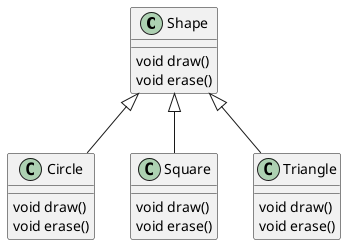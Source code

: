 @startuml
'https://plantuml.com/class-diagram

class Shape {
  void draw()
  void erase()
}

class Circle extends Shape{
  void draw()
  void erase()
}

class Square extends Shape{
  void draw()
  void erase()
}

class Triangle extends Shape{
  void draw()
  void erase()
}

@enduml